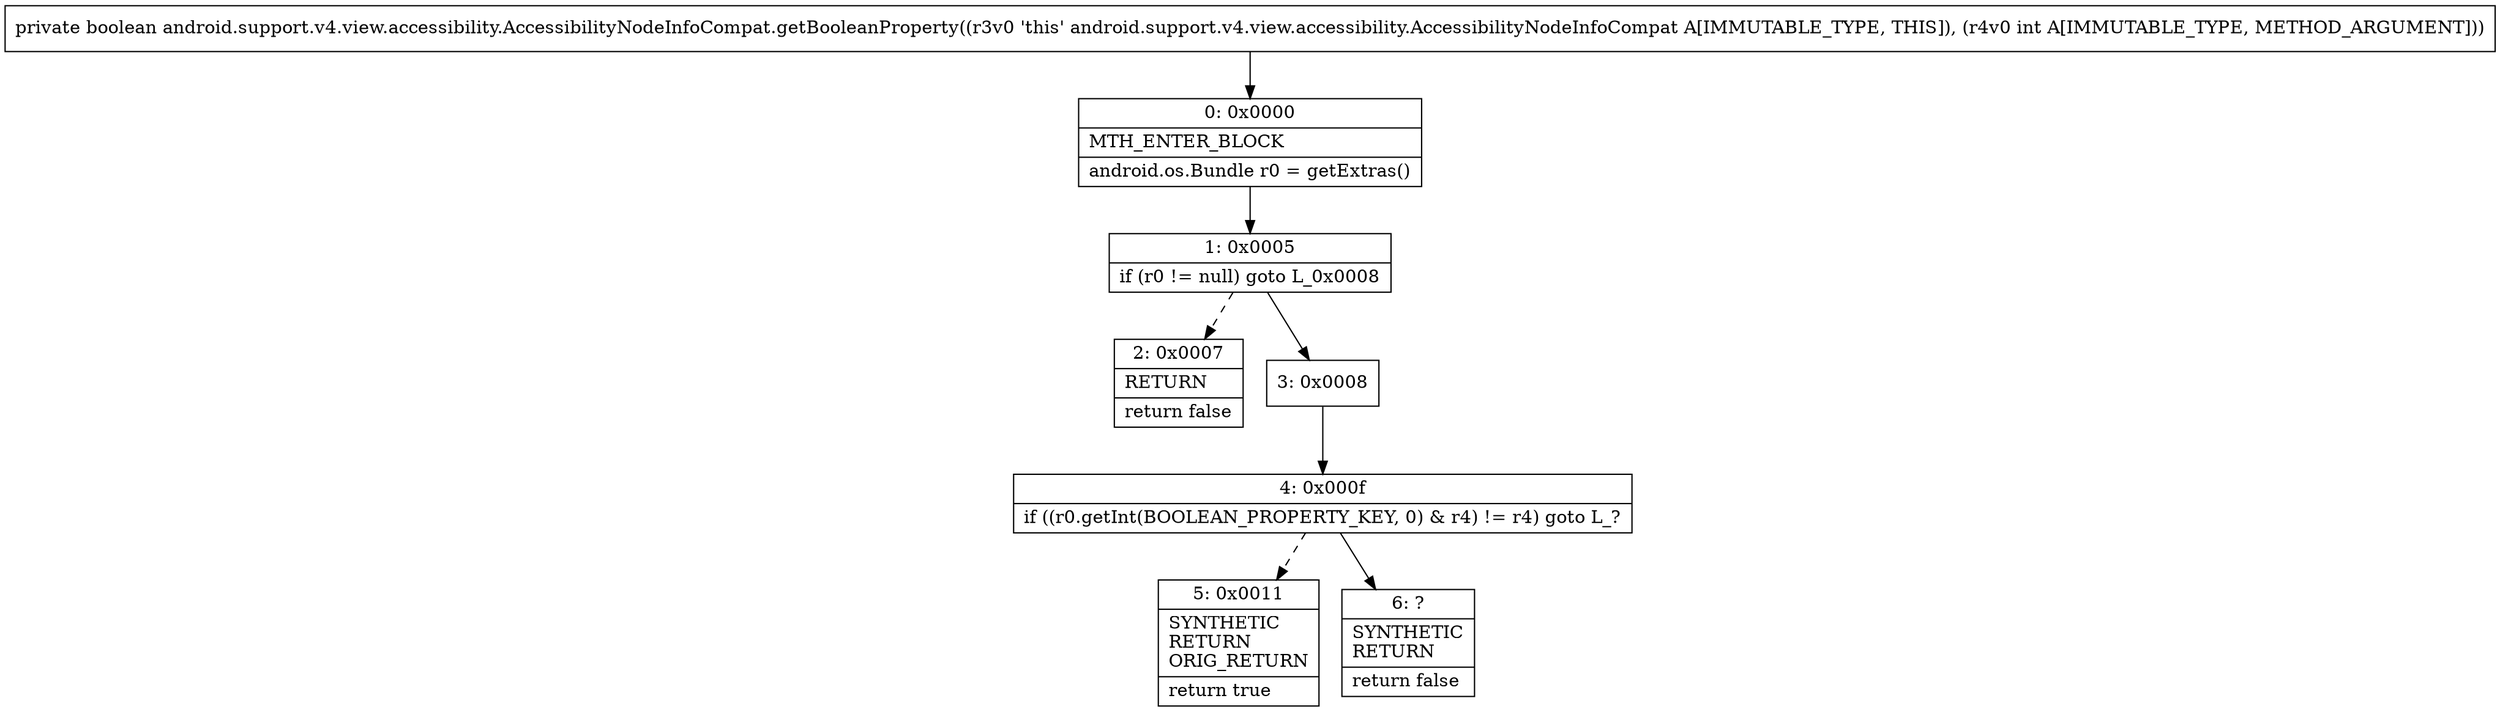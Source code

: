 digraph "CFG forandroid.support.v4.view.accessibility.AccessibilityNodeInfoCompat.getBooleanProperty(I)Z" {
Node_0 [shape=record,label="{0\:\ 0x0000|MTH_ENTER_BLOCK\l|android.os.Bundle r0 = getExtras()\l}"];
Node_1 [shape=record,label="{1\:\ 0x0005|if (r0 != null) goto L_0x0008\l}"];
Node_2 [shape=record,label="{2\:\ 0x0007|RETURN\l|return false\l}"];
Node_3 [shape=record,label="{3\:\ 0x0008}"];
Node_4 [shape=record,label="{4\:\ 0x000f|if ((r0.getInt(BOOLEAN_PROPERTY_KEY, 0) & r4) != r4) goto L_?\l}"];
Node_5 [shape=record,label="{5\:\ 0x0011|SYNTHETIC\lRETURN\lORIG_RETURN\l|return true\l}"];
Node_6 [shape=record,label="{6\:\ ?|SYNTHETIC\lRETURN\l|return false\l}"];
MethodNode[shape=record,label="{private boolean android.support.v4.view.accessibility.AccessibilityNodeInfoCompat.getBooleanProperty((r3v0 'this' android.support.v4.view.accessibility.AccessibilityNodeInfoCompat A[IMMUTABLE_TYPE, THIS]), (r4v0 int A[IMMUTABLE_TYPE, METHOD_ARGUMENT])) }"];
MethodNode -> Node_0;
Node_0 -> Node_1;
Node_1 -> Node_2[style=dashed];
Node_1 -> Node_3;
Node_3 -> Node_4;
Node_4 -> Node_5[style=dashed];
Node_4 -> Node_6;
}

